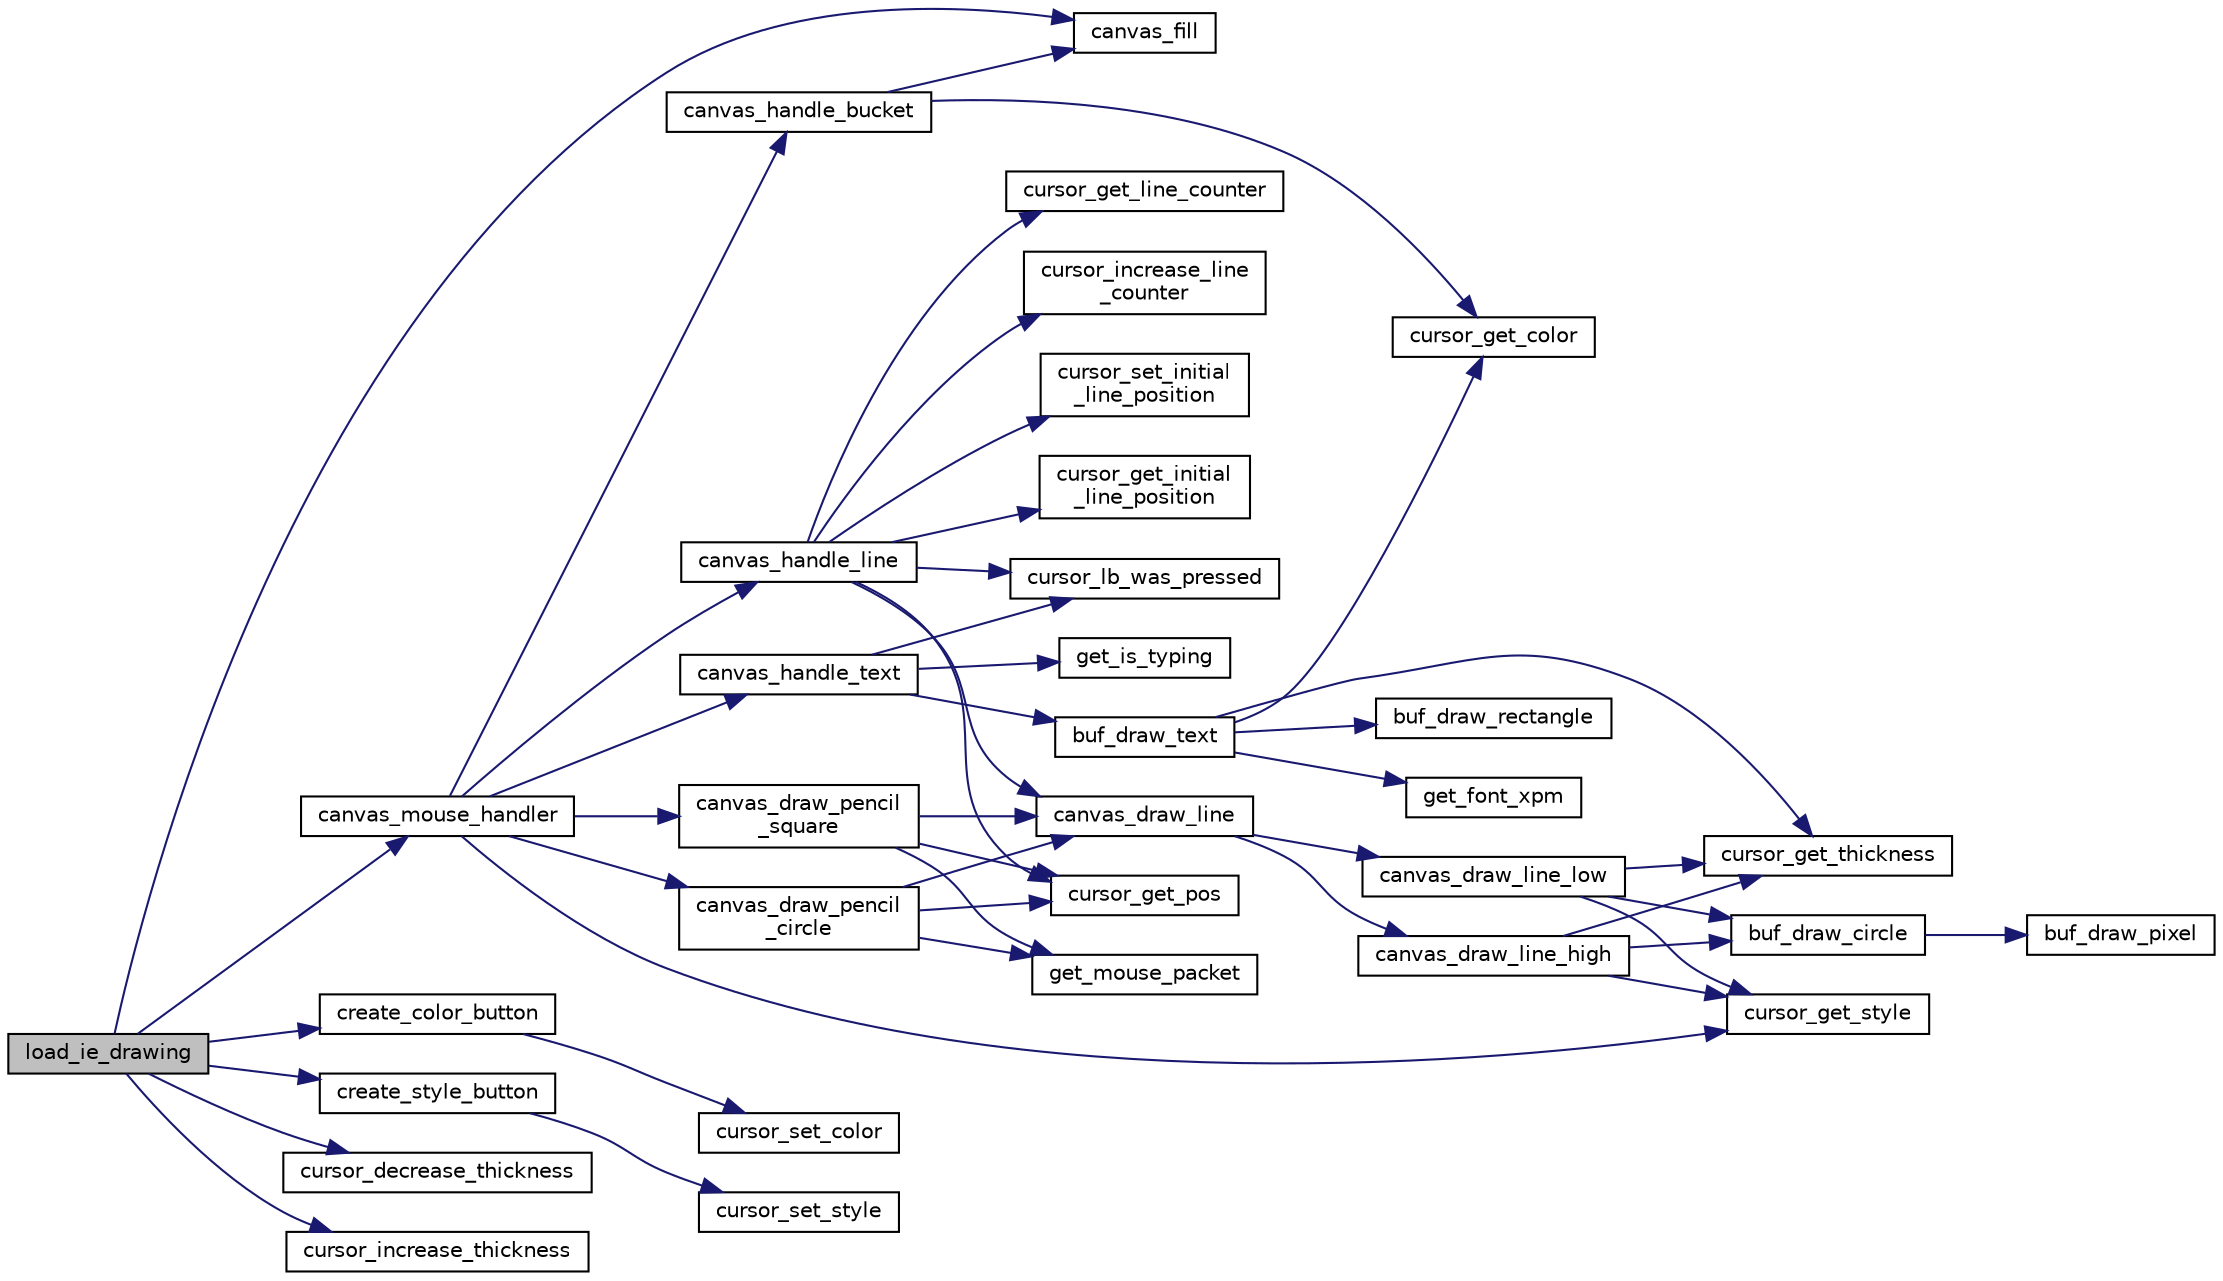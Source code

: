 digraph "load_ie_drawing"
{
 // LATEX_PDF_SIZE
  edge [fontname="Helvetica",fontsize="10",labelfontname="Helvetica",labelfontsize="10"];
  node [fontname="Helvetica",fontsize="10",shape=record];
  rankdir="LR";
  Node1 [label="load_ie_drawing",height=0.2,width=0.4,color="black", fillcolor="grey75", style="filled", fontcolor="black",tooltip="Loads and creates every interactive element present on screen."];
  Node1 -> Node2 [color="midnightblue",fontsize="10",style="solid"];
  Node2 [label="canvas_fill",height=0.2,width=0.4,color="black", fillcolor="white", style="filled",URL="$group__canvas.html#ga638de35fdbe6db429ae8b24c98b9cc13",tooltip="Fills the entire screen with the given color and updates the \"canvas_background_color\" variable."];
  Node1 -> Node3 [color="midnightblue",fontsize="10",style="solid"];
  Node3 [label="canvas_mouse_handler",height=0.2,width=0.4,color="black", fillcolor="white", style="filled",URL="$group__canvas.html#ga33567ef82c11af5b0b894616851cc03b",tooltip="Handles mouse events that happen within the canvas section of the screen."];
  Node3 -> Node4 [color="midnightblue",fontsize="10",style="solid"];
  Node4 [label="canvas_draw_pencil\l_circle",height=0.2,width=0.4,color="black", fillcolor="white", style="filled",URL="$group__canvas.html#gaa4b92ad51f39f4432397dcd16c3a3625",tooltip="Draws a circle on screen at the given cursor position."];
  Node4 -> Node5 [color="midnightblue",fontsize="10",style="solid"];
  Node5 [label="canvas_draw_line",height=0.2,width=0.4,color="black", fillcolor="white", style="filled",URL="$canvas_8c.html#a81e915729ce5cc907dd3d08d790b3cb9",tooltip=" "];
  Node5 -> Node6 [color="midnightblue",fontsize="10",style="solid"];
  Node6 [label="canvas_draw_line_high",height=0.2,width=0.4,color="black", fillcolor="white", style="filled",URL="$canvas_8c.html#a00fc737a073d8cd4d2ba07485f881a53",tooltip=" "];
  Node6 -> Node7 [color="midnightblue",fontsize="10",style="solid"];
  Node7 [label="buf_draw_circle",height=0.2,width=0.4,color="black", fillcolor="white", style="filled",URL="$graphics_8c.html#a3f2490703f76d68ee31a7e93671633da",tooltip="Draws a circle on a pixel buffer."];
  Node7 -> Node8 [color="midnightblue",fontsize="10",style="solid"];
  Node8 [label="buf_draw_pixel",height=0.2,width=0.4,color="black", fillcolor="white", style="filled",URL="$graphics_8c.html#a49604fff88a75a0bdf9d860b6bfd45a8",tooltip="Draws a pixel on a pixel_buffer."];
  Node6 -> Node9 [color="midnightblue",fontsize="10",style="solid"];
  Node9 [label="cursor_get_style",height=0.2,width=0.4,color="black", fillcolor="white", style="filled",URL="$group__cursor.html#ga4826d95c25c8d6d0dcd3b07f5ef7cdb3",tooltip="Gets the current style of the cursor."];
  Node6 -> Node10 [color="midnightblue",fontsize="10",style="solid"];
  Node10 [label="cursor_get_thickness",height=0.2,width=0.4,color="black", fillcolor="white", style="filled",URL="$group__cursor.html#gab3f0eafdff5a3a2edb2d2637ddfd7f4b",tooltip="Get cursor thickness."];
  Node5 -> Node11 [color="midnightblue",fontsize="10",style="solid"];
  Node11 [label="canvas_draw_line_low",height=0.2,width=0.4,color="black", fillcolor="white", style="filled",URL="$canvas_8c.html#a654b1a28b128143b1e490b1a79d73327",tooltip=" "];
  Node11 -> Node7 [color="midnightblue",fontsize="10",style="solid"];
  Node11 -> Node9 [color="midnightblue",fontsize="10",style="solid"];
  Node11 -> Node10 [color="midnightblue",fontsize="10",style="solid"];
  Node4 -> Node12 [color="midnightblue",fontsize="10",style="solid"];
  Node12 [label="cursor_get_pos",height=0.2,width=0.4,color="black", fillcolor="white", style="filled",URL="$group__cursor.html#ga0af9b29a32a86441cce1cc594e2ff982",tooltip="Returns the current position of the cursor."];
  Node4 -> Node13 [color="midnightblue",fontsize="10",style="solid"];
  Node13 [label="get_mouse_packet",height=0.2,width=0.4,color="black", fillcolor="white", style="filled",URL="$mouse_8c.html#a4d194f8789b7aadfd3a2a8d61bee9177",tooltip="Get the current mouse packet."];
  Node3 -> Node14 [color="midnightblue",fontsize="10",style="solid"];
  Node14 [label="canvas_draw_pencil\l_square",height=0.2,width=0.4,color="black", fillcolor="white", style="filled",URL="$group__canvas.html#ga6b1d3293521f7ea36a4e7bf970304057",tooltip="Draws a square on screen at the given cursor position."];
  Node14 -> Node5 [color="midnightblue",fontsize="10",style="solid"];
  Node14 -> Node12 [color="midnightblue",fontsize="10",style="solid"];
  Node14 -> Node13 [color="midnightblue",fontsize="10",style="solid"];
  Node3 -> Node15 [color="midnightblue",fontsize="10",style="solid"];
  Node15 [label="canvas_handle_bucket",height=0.2,width=0.4,color="black", fillcolor="white", style="filled",URL="$group__canvas.html#gab6d35de38e60c1031a8bc9d70c529f28",tooltip="Handles the filling of the canvas with the cursor color."];
  Node15 -> Node2 [color="midnightblue",fontsize="10",style="solid"];
  Node15 -> Node16 [color="midnightblue",fontsize="10",style="solid"];
  Node16 [label="cursor_get_color",height=0.2,width=0.4,color="black", fillcolor="white", style="filled",URL="$group__cursor.html#ga5f8c8d3eed096c6d94a911f9bfa72df4",tooltip="Returns the current color of the cursor."];
  Node3 -> Node17 [color="midnightblue",fontsize="10",style="solid"];
  Node17 [label="canvas_handle_line",height=0.2,width=0.4,color="black", fillcolor="white", style="filled",URL="$group__canvas.html#ga7a40fac29d1d2399c46be35360319841",tooltip="Handles the drawing of straight lines made by clicking on an initial and final positions."];
  Node17 -> Node5 [color="midnightblue",fontsize="10",style="solid"];
  Node17 -> Node18 [color="midnightblue",fontsize="10",style="solid"];
  Node18 [label="cursor_get_initial\l_line_position",height=0.2,width=0.4,color="black", fillcolor="white", style="filled",URL="$group__cursor.html#ga201b3a410e597535f1ebb22527564fdf",tooltip="Returns the intial position of the line to be drawn."];
  Node17 -> Node19 [color="midnightblue",fontsize="10",style="solid"];
  Node19 [label="cursor_get_line_counter",height=0.2,width=0.4,color="black", fillcolor="white", style="filled",URL="$group__cursor.html#ga3a1751e66bd2ebcd3d82ef8fbbffa2bc",tooltip="Returns the line counter of the cursor."];
  Node17 -> Node12 [color="midnightblue",fontsize="10",style="solid"];
  Node17 -> Node20 [color="midnightblue",fontsize="10",style="solid"];
  Node20 [label="cursor_increase_line\l_counter",height=0.2,width=0.4,color="black", fillcolor="white", style="filled",URL="$group__cursor.html#ga62e511b022e2f8a98a87230c84cf2100",tooltip="Increases the counter of the line and indicates the number of clicks done by the user."];
  Node17 -> Node21 [color="midnightblue",fontsize="10",style="solid"];
  Node21 [label="cursor_lb_was_pressed",height=0.2,width=0.4,color="black", fillcolor="white", style="filled",URL="$group__cursor.html#ga565cbdb0a5f7b4f6ecc1fc2ab09011d7",tooltip="Indicates whether the left button was pressed or not."];
  Node17 -> Node22 [color="midnightblue",fontsize="10",style="solid"];
  Node22 [label="cursor_set_initial\l_line_position",height=0.2,width=0.4,color="black", fillcolor="white", style="filled",URL="$group__cursor.html#ga3f2b51ead9e3ff5d1956cf74a0399da9",tooltip="Sets the initial position of the line to be drawn."];
  Node3 -> Node23 [color="midnightblue",fontsize="10",style="solid"];
  Node23 [label="canvas_handle_text",height=0.2,width=0.4,color="black", fillcolor="white", style="filled",URL="$group__canvas.html#ga2a8f55e20f4a68fa050db0fffced2bb3",tooltip="Handles how clicks on the canvas while the cursor is in text state should behave."];
  Node23 -> Node24 [color="midnightblue",fontsize="10",style="solid"];
  Node24 [label="buf_draw_text",height=0.2,width=0.4,color="black", fillcolor="white", style="filled",URL="$graphics_8c.html#af1ece22510b6c3de2d3a5d4559028fb9",tooltip="draws the given string to the given buffer on the given position."];
  Node24 -> Node25 [color="midnightblue",fontsize="10",style="solid"];
  Node25 [label="buf_draw_rectangle",height=0.2,width=0.4,color="black", fillcolor="white", style="filled",URL="$graphics_8c.html#a12e0a019382481d6af4dfb730d2468c7",tooltip="Draws a rectangle on a pixel buffer."];
  Node24 -> Node16 [color="midnightblue",fontsize="10",style="solid"];
  Node24 -> Node10 [color="midnightblue",fontsize="10",style="solid"];
  Node24 -> Node26 [color="midnightblue",fontsize="10",style="solid"];
  Node26 [label="get_font_xpm",height=0.2,width=0.4,color="black", fillcolor="white", style="filled",URL="$text_8c.html#ade215bd9889bb8b69de584385ca0c557",tooltip="Returns the xpm image of the font."];
  Node23 -> Node21 [color="midnightblue",fontsize="10",style="solid"];
  Node23 -> Node27 [color="midnightblue",fontsize="10",style="solid"];
  Node27 [label="get_is_typing",height=0.2,width=0.4,color="black", fillcolor="white", style="filled",URL="$group__cursor.html#gaf77450d0441ac50608634a16cbf4ec1e",tooltip="Getter for the \"typing\" variable."];
  Node3 -> Node9 [color="midnightblue",fontsize="10",style="solid"];
  Node1 -> Node28 [color="midnightblue",fontsize="10",style="solid"];
  Node28 [label="create_color_button",height=0.2,width=0.4,color="black", fillcolor="white", style="filled",URL="$element_8c.html#a19e8669505eb778441ceeaad46f53572",tooltip=" "];
  Node28 -> Node29 [color="midnightblue",fontsize="10",style="solid"];
  Node29 [label="cursor_set_color",height=0.2,width=0.4,color="black", fillcolor="white", style="filled",URL="$group__cursor.html#ga3df0743bf101e3c12fc4f83edaba3d2e",tooltip="Sets the cursor color."];
  Node1 -> Node30 [color="midnightblue",fontsize="10",style="solid"];
  Node30 [label="create_style_button",height=0.2,width=0.4,color="black", fillcolor="white", style="filled",URL="$element_8c.html#af1c625565bd00d61562982e2d030ab81",tooltip=" "];
  Node30 -> Node31 [color="midnightblue",fontsize="10",style="solid"];
  Node31 [label="cursor_set_style",height=0.2,width=0.4,color="black", fillcolor="white", style="filled",URL="$group__cursor.html#gae935272ce3eabeb1b6824da72b7e879f",tooltip="Set cursor state."];
  Node1 -> Node32 [color="midnightblue",fontsize="10",style="solid"];
  Node32 [label="cursor_decrease_thickness",height=0.2,width=0.4,color="black", fillcolor="white", style="filled",URL="$group__cursor.html#ga70c35d2bf7529b2584d568c203efcddb",tooltip="Decreases the thickness of the cursor."];
  Node1 -> Node33 [color="midnightblue",fontsize="10",style="solid"];
  Node33 [label="cursor_increase_thickness",height=0.2,width=0.4,color="black", fillcolor="white", style="filled",URL="$group__cursor.html#gaecf69830f5a4343c6a598d1713d07a26",tooltip="Increases the thickness of the cursor."];
}

